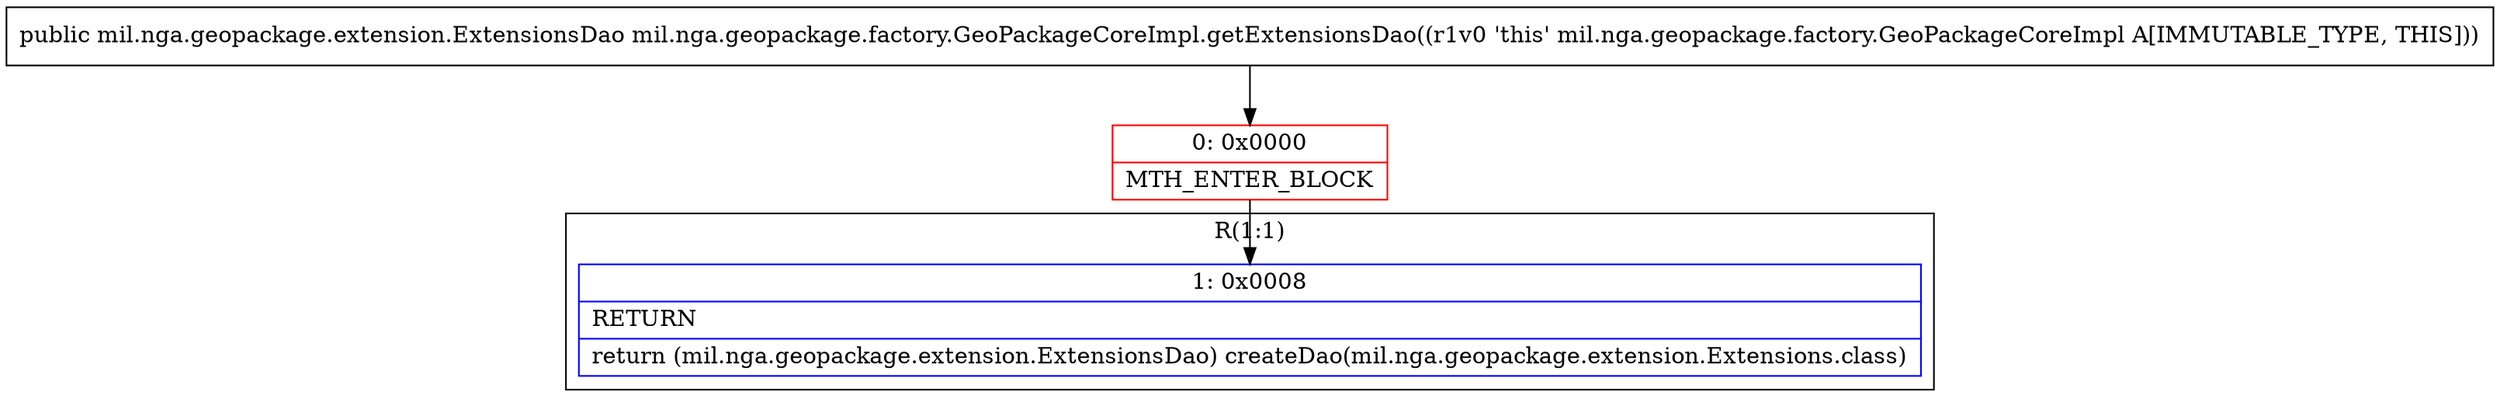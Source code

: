 digraph "CFG formil.nga.geopackage.factory.GeoPackageCoreImpl.getExtensionsDao()Lmil\/nga\/geopackage\/extension\/ExtensionsDao;" {
subgraph cluster_Region_1249204229 {
label = "R(1:1)";
node [shape=record,color=blue];
Node_1 [shape=record,label="{1\:\ 0x0008|RETURN\l|return (mil.nga.geopackage.extension.ExtensionsDao) createDao(mil.nga.geopackage.extension.Extensions.class)\l}"];
}
Node_0 [shape=record,color=red,label="{0\:\ 0x0000|MTH_ENTER_BLOCK\l}"];
MethodNode[shape=record,label="{public mil.nga.geopackage.extension.ExtensionsDao mil.nga.geopackage.factory.GeoPackageCoreImpl.getExtensionsDao((r1v0 'this' mil.nga.geopackage.factory.GeoPackageCoreImpl A[IMMUTABLE_TYPE, THIS])) }"];
MethodNode -> Node_0;
Node_0 -> Node_1;
}


